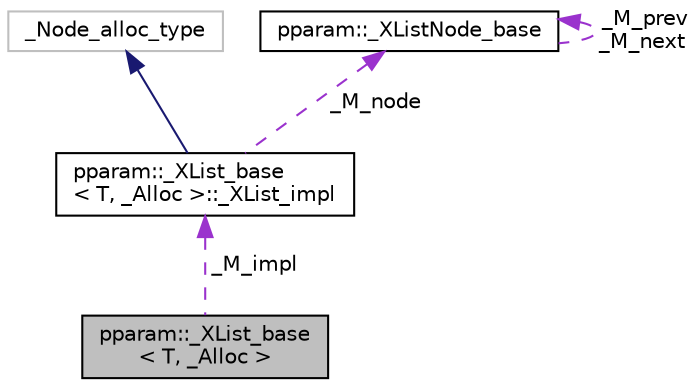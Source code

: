 digraph "pparam::_XList_base&lt; T, _Alloc &gt;"
{
 // LATEX_PDF_SIZE
  edge [fontname="Helvetica",fontsize="10",labelfontname="Helvetica",labelfontsize="10"];
  node [fontname="Helvetica",fontsize="10",shape=record];
  Node1 [label="pparam::_XList_base\l\< T, _Alloc \>",height=0.2,width=0.4,color="black", fillcolor="grey75", style="filled", fontcolor="black",tooltip=" "];
  Node2 -> Node1 [dir="back",color="darkorchid3",fontsize="10",style="dashed",label=" _M_impl" ,fontname="Helvetica"];
  Node2 [label="pparam::_XList_base\l\< T, _Alloc \>::_XList_impl",height=0.2,width=0.4,color="black", fillcolor="white", style="filled",URL="$structpparam_1_1__XList__base_1_1__XList__impl.html",tooltip=" "];
  Node3 -> Node2 [dir="back",color="midnightblue",fontsize="10",style="solid",fontname="Helvetica"];
  Node3 [label="_Node_alloc_type",height=0.2,width=0.4,color="grey75", fillcolor="white", style="filled",tooltip=" "];
  Node4 -> Node2 [dir="back",color="darkorchid3",fontsize="10",style="dashed",label=" _M_node" ,fontname="Helvetica"];
  Node4 [label="pparam::_XListNode_base",height=0.2,width=0.4,color="black", fillcolor="white", style="filled",URL="$classpparam_1_1__XListNode__base.html",tooltip=" "];
  Node4 -> Node4 [dir="back",color="darkorchid3",fontsize="10",style="dashed",label=" _M_prev\n_M_next" ,fontname="Helvetica"];
}
